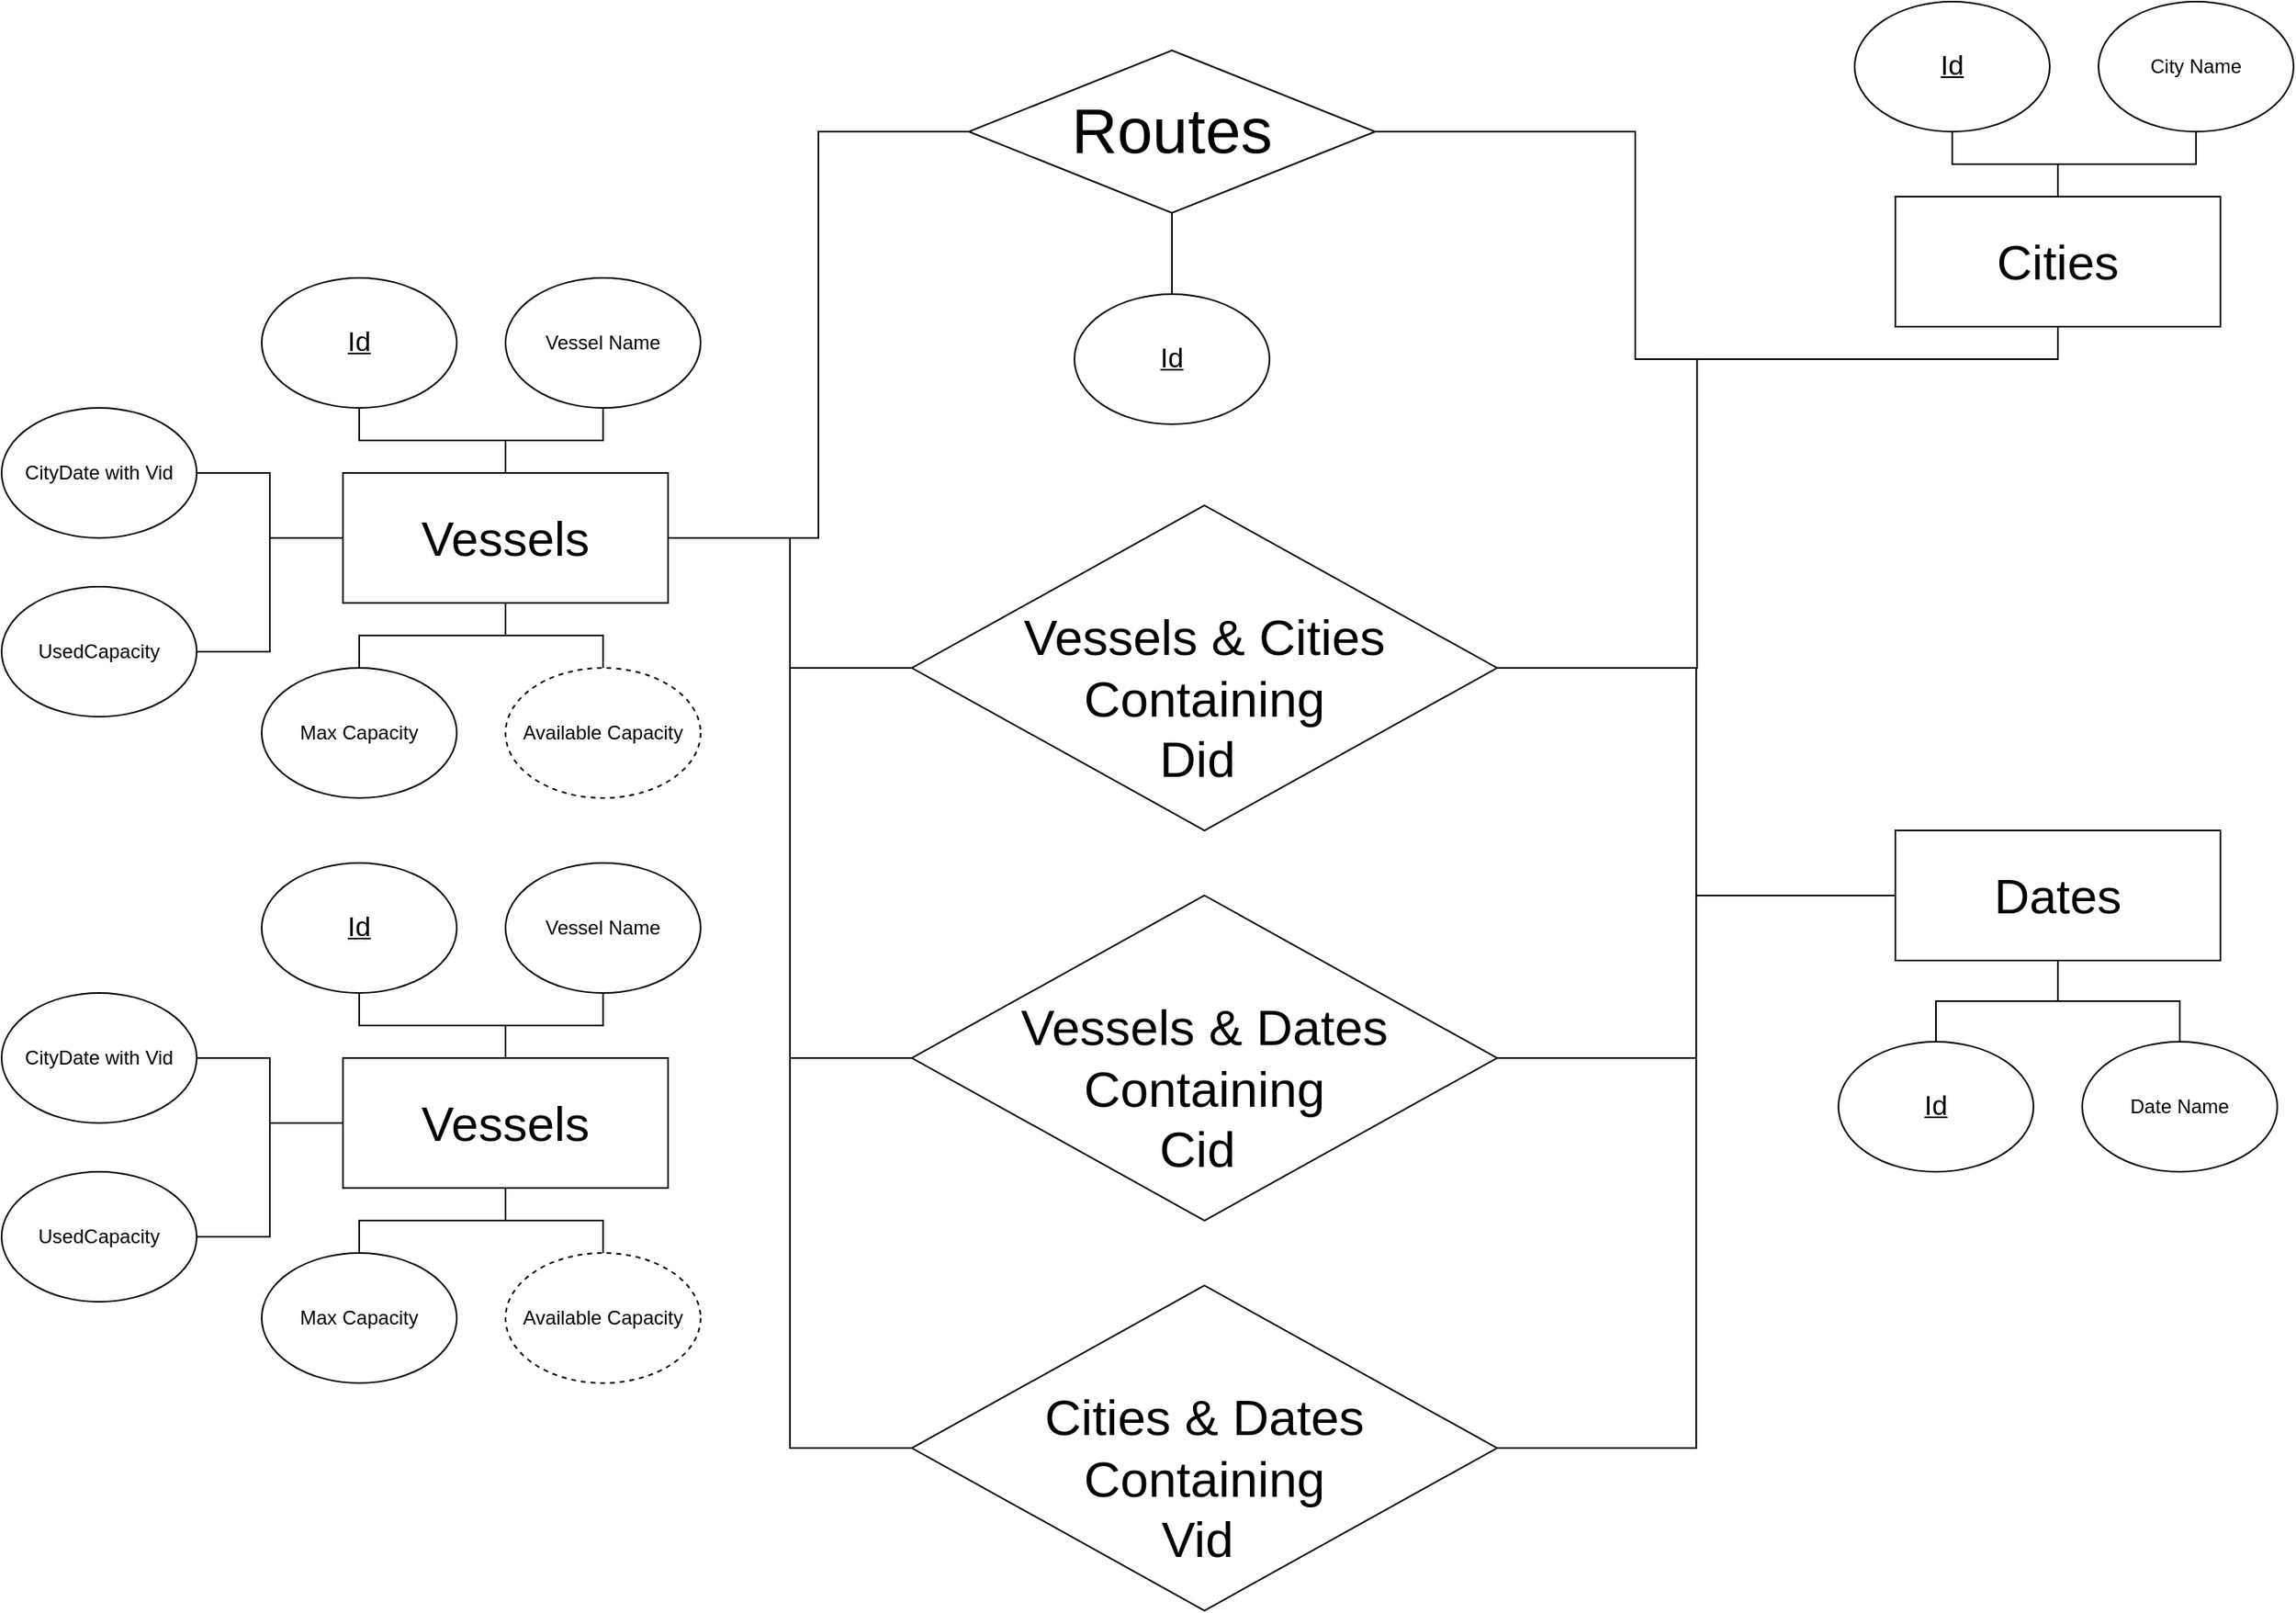 <mxfile version="22.0.8" type="github">
  <diagram id="R2lEEEUBdFMjLlhIrx00" name="Page-1">
    <mxGraphModel dx="2280" dy="801" grid="1" gridSize="10" guides="1" tooltips="1" connect="1" arrows="1" fold="1" page="1" pageScale="1" pageWidth="850" pageHeight="1100" math="0" shadow="0" extFonts="Permanent Marker^https://fonts.googleapis.com/css?family=Permanent+Marker">
      <root>
        <mxCell id="0" />
        <mxCell id="1" parent="0" />
        <mxCell id="ipcIA9Gu2kkzTRT3-YgF-11" style="edgeStyle=orthogonalEdgeStyle;rounded=0;orthogonalLoop=1;jettySize=auto;html=1;endArrow=none;endFill=0;" parent="1" source="ipcIA9Gu2kkzTRT3-YgF-2" target="ipcIA9Gu2kkzTRT3-YgF-8" edge="1">
          <mxGeometry relative="1" as="geometry" />
        </mxCell>
        <mxCell id="ipcIA9Gu2kkzTRT3-YgF-12" style="edgeStyle=orthogonalEdgeStyle;rounded=0;orthogonalLoop=1;jettySize=auto;html=1;endArrow=none;endFill=0;" parent="1" source="ipcIA9Gu2kkzTRT3-YgF-2" target="ipcIA9Gu2kkzTRT3-YgF-6" edge="1">
          <mxGeometry relative="1" as="geometry" />
        </mxCell>
        <mxCell id="ipcIA9Gu2kkzTRT3-YgF-13" style="edgeStyle=orthogonalEdgeStyle;rounded=0;orthogonalLoop=1;jettySize=auto;html=1;endArrow=none;endFill=0;" parent="1" source="ipcIA9Gu2kkzTRT3-YgF-2" target="ipcIA9Gu2kkzTRT3-YgF-7" edge="1">
          <mxGeometry relative="1" as="geometry" />
        </mxCell>
        <mxCell id="ipcIA9Gu2kkzTRT3-YgF-14" value="" style="edgeStyle=orthogonalEdgeStyle;rounded=0;orthogonalLoop=1;jettySize=auto;html=1;endArrow=none;endFill=0;" parent="1" source="ipcIA9Gu2kkzTRT3-YgF-2" target="ipcIA9Gu2kkzTRT3-YgF-10" edge="1">
          <mxGeometry relative="1" as="geometry" />
        </mxCell>
        <mxCell id="ipcIA9Gu2kkzTRT3-YgF-16" style="edgeStyle=orthogonalEdgeStyle;rounded=0;orthogonalLoop=1;jettySize=auto;html=1;entryX=0.5;entryY=0;entryDx=0;entryDy=0;endArrow=none;endFill=0;" parent="1" source="ipcIA9Gu2kkzTRT3-YgF-2" target="ipcIA9Gu2kkzTRT3-YgF-9" edge="1">
          <mxGeometry relative="1" as="geometry" />
        </mxCell>
        <mxCell id="ipcIA9Gu2kkzTRT3-YgF-33" style="edgeStyle=orthogonalEdgeStyle;rounded=0;orthogonalLoop=1;jettySize=auto;html=1;entryX=0;entryY=0.5;entryDx=0;entryDy=0;endArrow=none;endFill=0;" parent="1" source="ipcIA9Gu2kkzTRT3-YgF-2" target="ipcIA9Gu2kkzTRT3-YgF-32" edge="1">
          <mxGeometry relative="1" as="geometry" />
        </mxCell>
        <mxCell id="ipcIA9Gu2kkzTRT3-YgF-35" style="edgeStyle=orthogonalEdgeStyle;rounded=0;orthogonalLoop=1;jettySize=auto;html=1;entryX=0;entryY=0.5;entryDx=0;entryDy=0;endArrow=none;endFill=0;" parent="1" source="ipcIA9Gu2kkzTRT3-YgF-2" target="ipcIA9Gu2kkzTRT3-YgF-26" edge="1">
          <mxGeometry relative="1" as="geometry" />
        </mxCell>
        <mxCell id="ipcIA9Gu2kkzTRT3-YgF-43" style="edgeStyle=orthogonalEdgeStyle;rounded=0;orthogonalLoop=1;jettySize=auto;html=1;entryX=0;entryY=0.5;entryDx=0;entryDy=0;endArrow=none;endFill=0;" parent="1" source="ipcIA9Gu2kkzTRT3-YgF-2" target="ipcIA9Gu2kkzTRT3-YgF-40" edge="1">
          <mxGeometry relative="1" as="geometry" />
        </mxCell>
        <mxCell id="ipcIA9Gu2kkzTRT3-YgF-45" style="edgeStyle=orthogonalEdgeStyle;rounded=0;orthogonalLoop=1;jettySize=auto;html=1;entryX=0;entryY=0.5;entryDx=0;entryDy=0;endArrow=none;endFill=0;" parent="1" source="ipcIA9Gu2kkzTRT3-YgF-2" target="ipcIA9Gu2kkzTRT3-YgF-41" edge="1">
          <mxGeometry relative="1" as="geometry" />
        </mxCell>
        <mxCell id="jlvCZ8Wma5xloxZjLSef-2" style="edgeStyle=orthogonalEdgeStyle;rounded=0;orthogonalLoop=1;jettySize=auto;html=1;endArrow=none;endFill=0;" edge="1" parent="1" source="ipcIA9Gu2kkzTRT3-YgF-2" target="jlvCZ8Wma5xloxZjLSef-1">
          <mxGeometry relative="1" as="geometry" />
        </mxCell>
        <mxCell id="ipcIA9Gu2kkzTRT3-YgF-2" value="&lt;font style=&quot;font-size: 30px;&quot;&gt;Vessels&lt;/font&gt;" style="rounded=0;whiteSpace=wrap;html=1;" parent="1" vertex="1">
          <mxGeometry x="-480" y="310" width="200" height="80" as="geometry" />
        </mxCell>
        <mxCell id="ipcIA9Gu2kkzTRT3-YgF-19" style="edgeStyle=orthogonalEdgeStyle;rounded=0;orthogonalLoop=1;jettySize=auto;html=1;endArrow=none;endFill=0;" parent="1" source="ipcIA9Gu2kkzTRT3-YgF-3" target="ipcIA9Gu2kkzTRT3-YgF-18" edge="1">
          <mxGeometry relative="1" as="geometry" />
        </mxCell>
        <mxCell id="ipcIA9Gu2kkzTRT3-YgF-20" style="edgeStyle=orthogonalEdgeStyle;rounded=0;orthogonalLoop=1;jettySize=auto;html=1;endArrow=none;endFill=0;" parent="1" source="ipcIA9Gu2kkzTRT3-YgF-3" target="ipcIA9Gu2kkzTRT3-YgF-17" edge="1">
          <mxGeometry relative="1" as="geometry" />
        </mxCell>
        <mxCell id="ipcIA9Gu2kkzTRT3-YgF-46" style="edgeStyle=orthogonalEdgeStyle;rounded=0;orthogonalLoop=1;jettySize=auto;html=1;entryX=1;entryY=0.5;entryDx=0;entryDy=0;endArrow=none;endFill=0;" parent="1" source="ipcIA9Gu2kkzTRT3-YgF-3" target="ipcIA9Gu2kkzTRT3-YgF-41" edge="1">
          <mxGeometry relative="1" as="geometry">
            <Array as="points">
              <mxPoint x="575" y="240" />
              <mxPoint x="353" y="240" />
              <mxPoint x="353" y="430" />
            </Array>
          </mxGeometry>
        </mxCell>
        <mxCell id="ipcIA9Gu2kkzTRT3-YgF-3" value="&lt;font style=&quot;font-size: 30px;&quot;&gt;Cities&lt;/font&gt;" style="rounded=0;whiteSpace=wrap;html=1;" parent="1" vertex="1">
          <mxGeometry x="475" y="140" width="200" height="80" as="geometry" />
        </mxCell>
        <mxCell id="ipcIA9Gu2kkzTRT3-YgF-23" style="edgeStyle=orthogonalEdgeStyle;rounded=0;orthogonalLoop=1;jettySize=auto;html=1;endArrow=none;endFill=0;" parent="1" source="ipcIA9Gu2kkzTRT3-YgF-4" target="ipcIA9Gu2kkzTRT3-YgF-22" edge="1">
          <mxGeometry relative="1" as="geometry" />
        </mxCell>
        <mxCell id="ipcIA9Gu2kkzTRT3-YgF-24" style="edgeStyle=orthogonalEdgeStyle;rounded=0;orthogonalLoop=1;jettySize=auto;html=1;endArrow=none;endFill=0;" parent="1" source="ipcIA9Gu2kkzTRT3-YgF-4" target="ipcIA9Gu2kkzTRT3-YgF-21" edge="1">
          <mxGeometry relative="1" as="geometry" />
        </mxCell>
        <mxCell id="ipcIA9Gu2kkzTRT3-YgF-34" style="edgeStyle=orthogonalEdgeStyle;rounded=0;orthogonalLoop=1;jettySize=auto;html=1;exitX=0;exitY=0.5;exitDx=0;exitDy=0;entryX=1;entryY=0.5;entryDx=0;entryDy=0;endArrow=none;endFill=0;" parent="1" source="ipcIA9Gu2kkzTRT3-YgF-4" target="ipcIA9Gu2kkzTRT3-YgF-32" edge="1">
          <mxGeometry relative="1" as="geometry" />
        </mxCell>
        <mxCell id="ipcIA9Gu2kkzTRT3-YgF-42" style="edgeStyle=orthogonalEdgeStyle;rounded=0;orthogonalLoop=1;jettySize=auto;html=1;entryX=1;entryY=0.5;entryDx=0;entryDy=0;endArrow=none;endFill=0;" parent="1" source="ipcIA9Gu2kkzTRT3-YgF-4" target="ipcIA9Gu2kkzTRT3-YgF-40" edge="1">
          <mxGeometry relative="1" as="geometry" />
        </mxCell>
        <mxCell id="ipcIA9Gu2kkzTRT3-YgF-44" style="edgeStyle=orthogonalEdgeStyle;rounded=0;orthogonalLoop=1;jettySize=auto;html=1;entryX=1;entryY=0.5;entryDx=0;entryDy=0;endArrow=none;endFill=0;" parent="1" source="ipcIA9Gu2kkzTRT3-YgF-4" target="ipcIA9Gu2kkzTRT3-YgF-41" edge="1">
          <mxGeometry relative="1" as="geometry" />
        </mxCell>
        <mxCell id="ipcIA9Gu2kkzTRT3-YgF-4" value="&lt;font style=&quot;font-size: 30px;&quot;&gt;Dates&lt;/font&gt;" style="rounded=0;whiteSpace=wrap;html=1;" parent="1" vertex="1">
          <mxGeometry x="475" y="530" width="200" height="80" as="geometry" />
        </mxCell>
        <mxCell id="ipcIA9Gu2kkzTRT3-YgF-6" value="&lt;u&gt;&lt;font style=&quot;font-size: 17px;&quot;&gt;Id&lt;/font&gt;&lt;/u&gt;" style="ellipse;whiteSpace=wrap;html=1;" parent="1" vertex="1">
          <mxGeometry x="-530" y="190" width="120" height="80" as="geometry" />
        </mxCell>
        <mxCell id="ipcIA9Gu2kkzTRT3-YgF-7" value="Vessel Name" style="ellipse;whiteSpace=wrap;html=1;" parent="1" vertex="1">
          <mxGeometry x="-380" y="190" width="120" height="80" as="geometry" />
        </mxCell>
        <mxCell id="ipcIA9Gu2kkzTRT3-YgF-8" value="UsedCapacity" style="ellipse;whiteSpace=wrap;html=1;" parent="1" vertex="1">
          <mxGeometry x="-690" y="380" width="120" height="80" as="geometry" />
        </mxCell>
        <mxCell id="ipcIA9Gu2kkzTRT3-YgF-9" value="Max Capacity" style="ellipse;whiteSpace=wrap;html=1;" parent="1" vertex="1">
          <mxGeometry x="-530" y="430" width="120" height="80" as="geometry" />
        </mxCell>
        <mxCell id="ipcIA9Gu2kkzTRT3-YgF-10" value="Available Capacity" style="ellipse;whiteSpace=wrap;html=1;dashed=1;" parent="1" vertex="1">
          <mxGeometry x="-380" y="430" width="120" height="80" as="geometry" />
        </mxCell>
        <mxCell id="ipcIA9Gu2kkzTRT3-YgF-17" value="&lt;font style=&quot;font-size: 17px;&quot;&gt;&lt;u&gt;Id&lt;/u&gt;&lt;/font&gt;" style="ellipse;whiteSpace=wrap;html=1;" parent="1" vertex="1">
          <mxGeometry x="450" y="20" width="120" height="80" as="geometry" />
        </mxCell>
        <mxCell id="ipcIA9Gu2kkzTRT3-YgF-18" value="City Name" style="ellipse;whiteSpace=wrap;html=1;" parent="1" vertex="1">
          <mxGeometry x="600" y="20" width="120" height="80" as="geometry" />
        </mxCell>
        <mxCell id="ipcIA9Gu2kkzTRT3-YgF-21" value="&lt;font style=&quot;font-size: 17px;&quot;&gt;&lt;u&gt;Id&lt;/u&gt;&lt;/font&gt;" style="ellipse;whiteSpace=wrap;html=1;" parent="1" vertex="1">
          <mxGeometry x="440" y="660" width="120" height="80" as="geometry" />
        </mxCell>
        <mxCell id="ipcIA9Gu2kkzTRT3-YgF-22" value="Date Name" style="ellipse;whiteSpace=wrap;html=1;" parent="1" vertex="1">
          <mxGeometry x="590" y="660" width="120" height="80" as="geometry" />
        </mxCell>
        <mxCell id="ipcIA9Gu2kkzTRT3-YgF-25" value="&lt;font style=&quot;font-size: 17px;&quot;&gt;&lt;u&gt;Id&lt;/u&gt;&lt;/font&gt;" style="ellipse;whiteSpace=wrap;html=1;" parent="1" vertex="1">
          <mxGeometry x="-30" y="200" width="120" height="80" as="geometry" />
        </mxCell>
        <mxCell id="ipcIA9Gu2kkzTRT3-YgF-27" style="edgeStyle=orthogonalEdgeStyle;rounded=0;orthogonalLoop=1;jettySize=auto;html=1;endArrow=none;endFill=0;" parent="1" source="ipcIA9Gu2kkzTRT3-YgF-26" target="ipcIA9Gu2kkzTRT3-YgF-25" edge="1">
          <mxGeometry relative="1" as="geometry" />
        </mxCell>
        <mxCell id="ipcIA9Gu2kkzTRT3-YgF-29" style="edgeStyle=orthogonalEdgeStyle;rounded=0;orthogonalLoop=1;jettySize=auto;html=1;entryX=0.5;entryY=1;entryDx=0;entryDy=0;endArrow=none;endFill=0;" parent="1" source="ipcIA9Gu2kkzTRT3-YgF-26" target="ipcIA9Gu2kkzTRT3-YgF-3" edge="1">
          <mxGeometry relative="1" as="geometry" />
        </mxCell>
        <mxCell id="ipcIA9Gu2kkzTRT3-YgF-26" value="&lt;font style=&quot;font-size: 39px;&quot;&gt;Routes&lt;/font&gt;" style="rhombus;whiteSpace=wrap;html=1;" parent="1" vertex="1">
          <mxGeometry x="-95" y="50" width="250" height="100" as="geometry" />
        </mxCell>
        <mxCell id="ipcIA9Gu2kkzTRT3-YgF-32" value="&lt;span style=&quot;font-size: 31px;&quot;&gt;&lt;br&gt;Cities &amp;amp; Dates&lt;br&gt;Containing&lt;br&gt;Vid&amp;nbsp;&lt;br&gt;&lt;/span&gt;" style="rhombus;whiteSpace=wrap;html=1;" parent="1" vertex="1">
          <mxGeometry x="-130" y="810" width="360" height="200" as="geometry" />
        </mxCell>
        <mxCell id="ipcIA9Gu2kkzTRT3-YgF-40" value="&lt;span style=&quot;font-size: 31px;&quot;&gt;&lt;br&gt;Vessels &amp;amp; Dates&lt;br&gt;Containing&lt;br&gt;Cid&amp;nbsp;&lt;br&gt;&lt;/span&gt;" style="rhombus;whiteSpace=wrap;html=1;" parent="1" vertex="1">
          <mxGeometry x="-130" y="570" width="360" height="200" as="geometry" />
        </mxCell>
        <mxCell id="ipcIA9Gu2kkzTRT3-YgF-41" value="&lt;span style=&quot;font-size: 31px;&quot;&gt;&lt;br&gt;Vessels &amp;amp; Cities&lt;br&gt;Containing&lt;br&gt;Did&amp;nbsp;&lt;br&gt;&lt;/span&gt;" style="rhombus;whiteSpace=wrap;html=1;" parent="1" vertex="1">
          <mxGeometry x="-130" y="330" width="360" height="200" as="geometry" />
        </mxCell>
        <mxCell id="jlvCZ8Wma5xloxZjLSef-1" value="CityDate with Vid" style="ellipse;whiteSpace=wrap;html=1;" vertex="1" parent="1">
          <mxGeometry x="-690" y="270" width="120" height="80" as="geometry" />
        </mxCell>
        <mxCell id="jlvCZ8Wma5xloxZjLSef-10" style="edgeStyle=orthogonalEdgeStyle;rounded=0;orthogonalLoop=1;jettySize=auto;html=1;endArrow=none;endFill=0;" edge="1" parent="1" source="jlvCZ8Wma5xloxZjLSef-16" target="jlvCZ8Wma5xloxZjLSef-19">
          <mxGeometry relative="1" as="geometry" />
        </mxCell>
        <mxCell id="jlvCZ8Wma5xloxZjLSef-11" style="edgeStyle=orthogonalEdgeStyle;rounded=0;orthogonalLoop=1;jettySize=auto;html=1;endArrow=none;endFill=0;" edge="1" parent="1" source="jlvCZ8Wma5xloxZjLSef-16" target="jlvCZ8Wma5xloxZjLSef-17">
          <mxGeometry relative="1" as="geometry" />
        </mxCell>
        <mxCell id="jlvCZ8Wma5xloxZjLSef-12" style="edgeStyle=orthogonalEdgeStyle;rounded=0;orthogonalLoop=1;jettySize=auto;html=1;endArrow=none;endFill=0;" edge="1" parent="1" source="jlvCZ8Wma5xloxZjLSef-16" target="jlvCZ8Wma5xloxZjLSef-18">
          <mxGeometry relative="1" as="geometry" />
        </mxCell>
        <mxCell id="jlvCZ8Wma5xloxZjLSef-13" value="" style="edgeStyle=orthogonalEdgeStyle;rounded=0;orthogonalLoop=1;jettySize=auto;html=1;endArrow=none;endFill=0;" edge="1" parent="1" source="jlvCZ8Wma5xloxZjLSef-16" target="jlvCZ8Wma5xloxZjLSef-21">
          <mxGeometry relative="1" as="geometry" />
        </mxCell>
        <mxCell id="jlvCZ8Wma5xloxZjLSef-14" style="edgeStyle=orthogonalEdgeStyle;rounded=0;orthogonalLoop=1;jettySize=auto;html=1;entryX=0.5;entryY=0;entryDx=0;entryDy=0;endArrow=none;endFill=0;" edge="1" parent="1" source="jlvCZ8Wma5xloxZjLSef-16" target="jlvCZ8Wma5xloxZjLSef-20">
          <mxGeometry relative="1" as="geometry" />
        </mxCell>
        <mxCell id="jlvCZ8Wma5xloxZjLSef-15" style="edgeStyle=orthogonalEdgeStyle;rounded=0;orthogonalLoop=1;jettySize=auto;html=1;endArrow=none;endFill=0;" edge="1" parent="1" source="jlvCZ8Wma5xloxZjLSef-16" target="jlvCZ8Wma5xloxZjLSef-22">
          <mxGeometry relative="1" as="geometry" />
        </mxCell>
        <mxCell id="jlvCZ8Wma5xloxZjLSef-16" value="&lt;font style=&quot;font-size: 30px;&quot;&gt;Vessels&lt;/font&gt;" style="rounded=0;whiteSpace=wrap;html=1;" vertex="1" parent="1">
          <mxGeometry x="-480" y="670" width="200" height="80" as="geometry" />
        </mxCell>
        <mxCell id="jlvCZ8Wma5xloxZjLSef-17" value="&lt;u&gt;&lt;font style=&quot;font-size: 17px;&quot;&gt;Id&lt;/font&gt;&lt;/u&gt;" style="ellipse;whiteSpace=wrap;html=1;" vertex="1" parent="1">
          <mxGeometry x="-530" y="550" width="120" height="80" as="geometry" />
        </mxCell>
        <mxCell id="jlvCZ8Wma5xloxZjLSef-18" value="Vessel Name" style="ellipse;whiteSpace=wrap;html=1;" vertex="1" parent="1">
          <mxGeometry x="-380" y="550" width="120" height="80" as="geometry" />
        </mxCell>
        <mxCell id="jlvCZ8Wma5xloxZjLSef-19" value="UsedCapacity" style="ellipse;whiteSpace=wrap;html=1;" vertex="1" parent="1">
          <mxGeometry x="-690" y="740" width="120" height="80" as="geometry" />
        </mxCell>
        <mxCell id="jlvCZ8Wma5xloxZjLSef-20" value="Max Capacity" style="ellipse;whiteSpace=wrap;html=1;" vertex="1" parent="1">
          <mxGeometry x="-530" y="790" width="120" height="80" as="geometry" />
        </mxCell>
        <mxCell id="jlvCZ8Wma5xloxZjLSef-21" value="Available Capacity" style="ellipse;whiteSpace=wrap;html=1;dashed=1;" vertex="1" parent="1">
          <mxGeometry x="-380" y="790" width="120" height="80" as="geometry" />
        </mxCell>
        <mxCell id="jlvCZ8Wma5xloxZjLSef-22" value="CityDate with Vid" style="ellipse;whiteSpace=wrap;html=1;" vertex="1" parent="1">
          <mxGeometry x="-690" y="630" width="120" height="80" as="geometry" />
        </mxCell>
      </root>
    </mxGraphModel>
  </diagram>
</mxfile>
